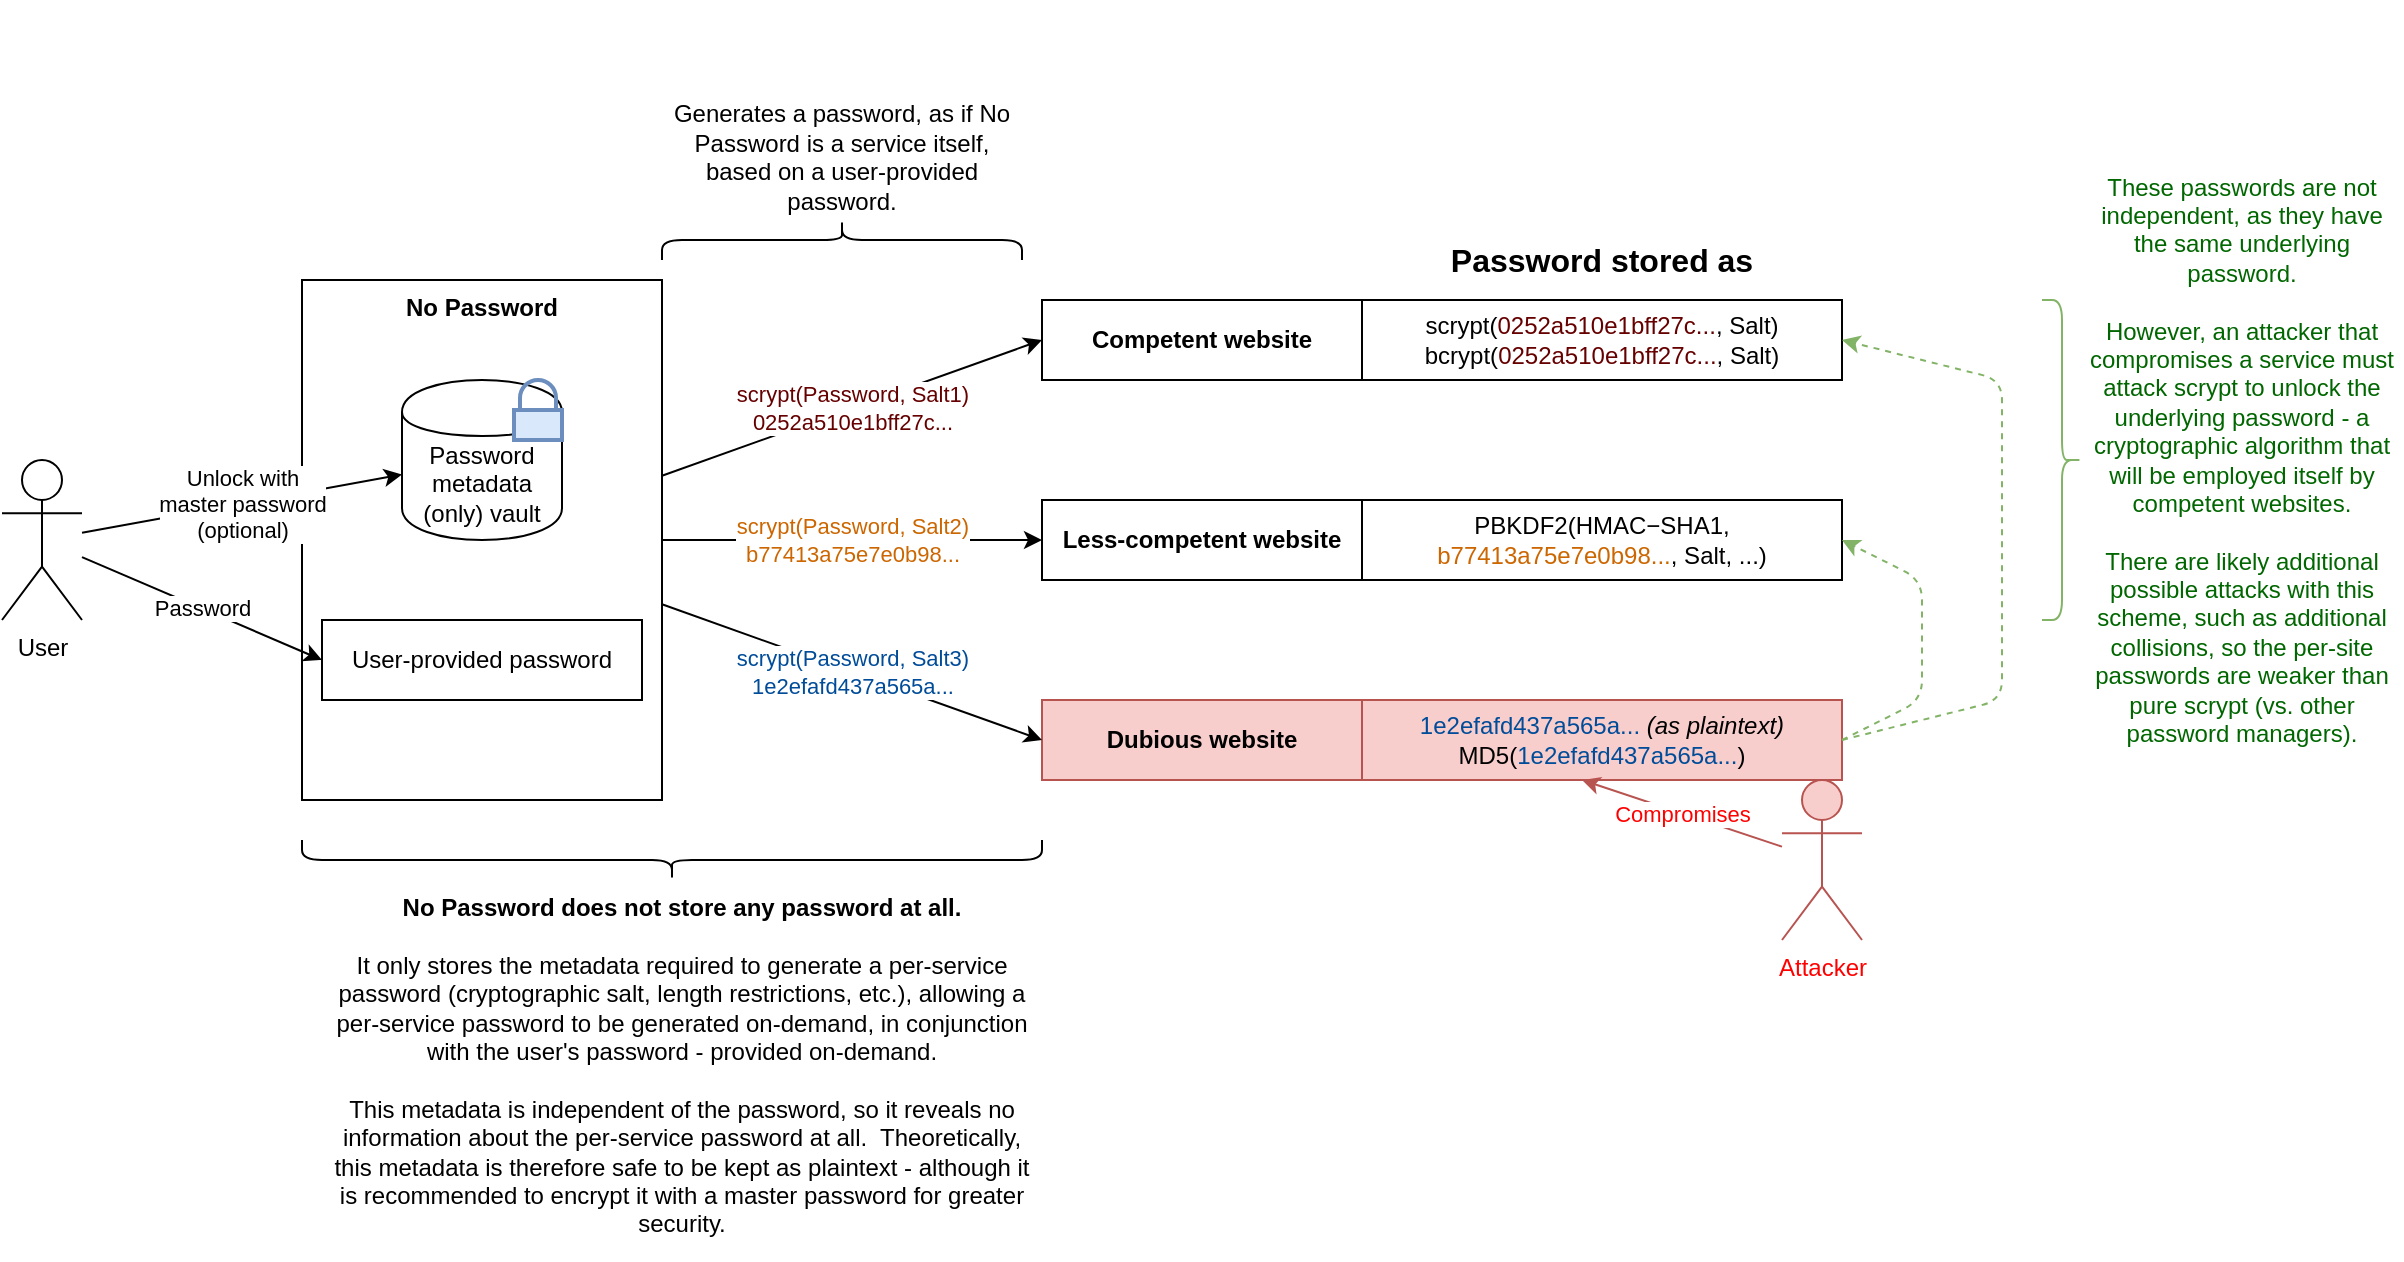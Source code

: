 <mxfile version="13.5.3" type="github">
  <diagram id="1So0yd6fELaQgzVndqCT" name="Page-1">
    <mxGraphModel dx="1422" dy="1681" grid="1" gridSize="10" guides="1" tooltips="1" connect="1" arrows="1" fold="1" page="1" pageScale="1" pageWidth="1100" pageHeight="850" math="0" shadow="0">
      <root>
        <mxCell id="0" />
        <mxCell id="1" parent="0" />
        <mxCell id="RISbmMf-dIWlrckFIFDv-31" value="&lt;b&gt;No Password&lt;/b&gt;" style="rounded=0;whiteSpace=wrap;html=1;verticalAlign=top;" vertex="1" parent="1">
          <mxGeometry x="190" y="110" width="180" height="260" as="geometry" />
        </mxCell>
        <mxCell id="RISbmMf-dIWlrckFIFDv-1" value="" style="rounded=0;whiteSpace=wrap;html=1;align=left;fillColor=#f8cecc;strokeColor=#b85450;" vertex="1" parent="1">
          <mxGeometry x="560" y="320" width="400" height="40" as="geometry" />
        </mxCell>
        <mxCell id="RISbmMf-dIWlrckFIFDv-2" value="" style="rounded=0;whiteSpace=wrap;html=1;align=left;" vertex="1" parent="1">
          <mxGeometry x="560" y="220" width="400" height="40" as="geometry" />
        </mxCell>
        <mxCell id="RISbmMf-dIWlrckFIFDv-3" value="" style="rounded=0;whiteSpace=wrap;html=1;align=left;" vertex="1" parent="1">
          <mxGeometry x="560" y="120" width="400" height="40" as="geometry" />
        </mxCell>
        <mxCell id="RISbmMf-dIWlrckFIFDv-4" value="User" style="shape=umlActor;verticalLabelPosition=bottom;verticalAlign=top;html=1;outlineConnect=0;" vertex="1" parent="1">
          <mxGeometry x="40" y="200" width="40" height="80" as="geometry" />
        </mxCell>
        <mxCell id="RISbmMf-dIWlrckFIFDv-5" value="Competent website" style="rounded=0;whiteSpace=wrap;html=1;" vertex="1" parent="1">
          <mxGeometry x="560" y="120" width="160" height="40" as="geometry" />
        </mxCell>
        <mxCell id="RISbmMf-dIWlrckFIFDv-6" value="Less-competent website" style="rounded=0;whiteSpace=wrap;html=1;" vertex="1" parent="1">
          <mxGeometry x="560" y="220" width="160" height="40" as="geometry" />
        </mxCell>
        <mxCell id="RISbmMf-dIWlrckFIFDv-7" value="Dubious website" style="rounded=0;whiteSpace=wrap;html=1;fontStyle=1;fillColor=#f8cecc;strokeColor=#b85450;" vertex="1" parent="1">
          <mxGeometry x="560" y="320" width="160" height="40" as="geometry" />
        </mxCell>
        <mxCell id="RISbmMf-dIWlrckFIFDv-8" value="&lt;b&gt;&lt;font style=&quot;font-size: 16px&quot;&gt;Password stored as&lt;br&gt;&lt;/font&gt;&lt;/b&gt;" style="text;html=1;strokeColor=none;fillColor=none;align=center;verticalAlign=middle;whiteSpace=wrap;rounded=0;" vertex="1" parent="1">
          <mxGeometry x="720" y="80" width="240" height="40" as="geometry" />
        </mxCell>
        <mxCell id="RISbmMf-dIWlrckFIFDv-9" value="&lt;div&gt;scrypt(&lt;font color=&quot;#660000&quot;&gt;0252a510e1bff27c...&lt;/font&gt;, Salt)&lt;/div&gt;&lt;div&gt;bcrypt(&lt;font color=&quot;#660000&quot;&gt;0252a510e1bff27c...&lt;/font&gt;, Salt)&lt;br&gt;&lt;/div&gt;" style="text;html=1;strokeColor=none;fillColor=none;align=center;verticalAlign=middle;whiteSpace=wrap;rounded=0;" vertex="1" parent="1">
          <mxGeometry x="720" y="120" width="240" height="40" as="geometry" />
        </mxCell>
        <mxCell id="RISbmMf-dIWlrckFIFDv-10" value="PBKDF2(HMAC−SHA1, &lt;font color=&quot;#CC6600&quot;&gt;b77413a75e7e0b98...&lt;/font&gt;, Salt, ...)" style="text;html=1;strokeColor=none;fillColor=none;align=center;verticalAlign=middle;whiteSpace=wrap;rounded=0;" vertex="1" parent="1">
          <mxGeometry x="720" y="220" width="240" height="40" as="geometry" />
        </mxCell>
        <mxCell id="RISbmMf-dIWlrckFIFDv-11" value="&lt;div&gt;&lt;font color=&quot;#004C99&quot;&gt;1e2efafd437a565a... &lt;/font&gt;&lt;i&gt;(as plaintext)&lt;/i&gt;&lt;/div&gt;&lt;div&gt;MD5(&lt;font color=&quot;#004C99&quot;&gt;1e2efafd437a565a...&lt;/font&gt;)&lt;br&gt;&lt;/div&gt;" style="text;html=1;strokeColor=#b85450;fillColor=#f8cecc;align=center;verticalAlign=middle;whiteSpace=wrap;rounded=0;" vertex="1" parent="1">
          <mxGeometry x="720" y="320" width="240" height="40" as="geometry" />
        </mxCell>
        <mxCell id="RISbmMf-dIWlrckFIFDv-12" value="Competent website" style="rounded=0;whiteSpace=wrap;html=1;fontStyle=1" vertex="1" parent="1">
          <mxGeometry x="560" y="120" width="160" height="40" as="geometry" />
        </mxCell>
        <mxCell id="RISbmMf-dIWlrckFIFDv-13" value="Less-competent website" style="rounded=0;whiteSpace=wrap;html=1;fontStyle=1" vertex="1" parent="1">
          <mxGeometry x="560" y="220" width="160" height="40" as="geometry" />
        </mxCell>
        <mxCell id="RISbmMf-dIWlrckFIFDv-14" value="Password metadata (only) vault" style="shape=cylinder;whiteSpace=wrap;html=1;boundedLbl=1;backgroundOutline=1;" vertex="1" parent="1">
          <mxGeometry x="240" y="160" width="80" height="80" as="geometry" />
        </mxCell>
        <mxCell id="RISbmMf-dIWlrckFIFDv-15" value="&lt;div&gt;scrypt(Password, Salt1)&lt;/div&gt;&lt;div&gt;0252a510e1bff27c...&lt;br&gt;&lt;/div&gt;" style="endArrow=classic;html=1;entryX=0;entryY=0.5;entryDx=0;entryDy=0;fontColor=#660000;" edge="1" parent="1" source="RISbmMf-dIWlrckFIFDv-31" target="RISbmMf-dIWlrckFIFDv-12">
          <mxGeometry width="50" height="50" relative="1" as="geometry">
            <mxPoint x="480" y="450" as="sourcePoint" />
            <mxPoint x="530" y="400" as="targetPoint" />
          </mxGeometry>
        </mxCell>
        <mxCell id="RISbmMf-dIWlrckFIFDv-16" value="&lt;div&gt;scrypt(Password, Salt2)&lt;/div&gt;&lt;div&gt;b77413a75e7e0b98...&lt;br&gt;&lt;/div&gt;" style="endArrow=classic;html=1;entryX=0;entryY=0.5;entryDx=0;entryDy=0;fontColor=#CC6600;" edge="1" parent="1" source="RISbmMf-dIWlrckFIFDv-31" target="RISbmMf-dIWlrckFIFDv-13">
          <mxGeometry width="50" height="50" relative="1" as="geometry">
            <mxPoint x="480" y="450" as="sourcePoint" />
            <mxPoint x="530" y="400" as="targetPoint" />
          </mxGeometry>
        </mxCell>
        <mxCell id="RISbmMf-dIWlrckFIFDv-17" value="&lt;div&gt;scrypt(Password, Salt3)&lt;/div&gt;&lt;div&gt;1e2efafd437a565a...&lt;br&gt;&lt;/div&gt;" style="endArrow=classic;html=1;entryX=0;entryY=0.5;entryDx=0;entryDy=0;fontColor=#004C99;" edge="1" parent="1" source="RISbmMf-dIWlrckFIFDv-31" target="RISbmMf-dIWlrckFIFDv-7">
          <mxGeometry width="50" height="50" relative="1" as="geometry">
            <mxPoint x="480" y="450" as="sourcePoint" />
            <mxPoint x="530" y="400" as="targetPoint" />
          </mxGeometry>
        </mxCell>
        <mxCell id="RISbmMf-dIWlrckFIFDv-18" value="&lt;div&gt;Unlock with&lt;/div&gt;&lt;div&gt;master password&lt;/div&gt;&lt;div&gt;(optional)&lt;br&gt;&lt;/div&gt;" style="endArrow=classic;html=1;" edge="1" parent="1" source="RISbmMf-dIWlrckFIFDv-4" target="RISbmMf-dIWlrckFIFDv-14">
          <mxGeometry width="50" height="50" relative="1" as="geometry">
            <mxPoint x="400" y="420" as="sourcePoint" />
            <mxPoint x="450" y="370" as="targetPoint" />
          </mxGeometry>
        </mxCell>
        <mxCell id="RISbmMf-dIWlrckFIFDv-19" value="" style="html=1;verticalLabelPosition=bottom;align=center;labelBackgroundColor=#ffffff;verticalAlign=top;strokeWidth=2;shadow=0;dashed=0;shape=mxgraph.ios7.icons.locked;fillColor=#dae8fc;strokeColor=#6c8ebf;" vertex="1" parent="1">
          <mxGeometry x="296" y="160" width="24" height="30" as="geometry" />
        </mxCell>
        <mxCell id="RISbmMf-dIWlrckFIFDv-20" value="" style="shape=curlyBracket;whiteSpace=wrap;html=1;rounded=1;direction=south;" vertex="1" parent="1">
          <mxGeometry x="370" y="80" width="180" height="20" as="geometry" />
        </mxCell>
        <mxCell id="RISbmMf-dIWlrckFIFDv-21" value="Generates a password, as if No Password is a service itself, based on a user-provided password." style="text;html=1;strokeColor=none;fillColor=none;align=center;verticalAlign=bottom;whiteSpace=wrap;rounded=0;" vertex="1" parent="1">
          <mxGeometry x="370" y="-30" width="180" height="110" as="geometry" />
        </mxCell>
        <mxCell id="RISbmMf-dIWlrckFIFDv-22" value="Attacker" style="shape=umlActor;verticalLabelPosition=bottom;verticalAlign=top;html=1;outlineConnect=0;fillColor=#f8cecc;strokeColor=#b85450;fontColor=#FF0000;" vertex="1" parent="1">
          <mxGeometry x="930" y="360" width="40" height="80" as="geometry" />
        </mxCell>
        <mxCell id="RISbmMf-dIWlrckFIFDv-23" value="Compromises" style="endArrow=classic;html=1;fontColor=#FF0000;fillColor=#f8cecc;strokeColor=#b85450;" edge="1" parent="1" source="RISbmMf-dIWlrckFIFDv-22">
          <mxGeometry width="50" height="50" relative="1" as="geometry">
            <mxPoint x="570" y="360" as="sourcePoint" />
            <mxPoint x="830" y="360" as="targetPoint" />
          </mxGeometry>
        </mxCell>
        <mxCell id="RISbmMf-dIWlrckFIFDv-24" value="" style="endArrow=classic;html=1;fontColor=#FF0000;exitX=1;exitY=0.5;exitDx=0;exitDy=0;entryX=1;entryY=0.5;entryDx=0;entryDy=0;fillColor=#d5e8d4;strokeColor=#82b366;dashed=1;" edge="1" parent="1" source="RISbmMf-dIWlrckFIFDv-11" target="RISbmMf-dIWlrckFIFDv-10">
          <mxGeometry width="50" height="50" relative="1" as="geometry">
            <mxPoint x="1000" y="340" as="sourcePoint" />
            <mxPoint x="1000" y="240" as="targetPoint" />
            <Array as="points">
              <mxPoint x="1000" y="320" />
              <mxPoint x="1000" y="290" />
              <mxPoint x="1000" y="260" />
            </Array>
          </mxGeometry>
        </mxCell>
        <mxCell id="RISbmMf-dIWlrckFIFDv-25" value="" style="endArrow=classic;html=1;fontColor=#FF0000;exitX=1;exitY=0.5;exitDx=0;exitDy=0;entryX=1;entryY=0.5;entryDx=0;entryDy=0;fillColor=#d5e8d4;strokeColor=#82b366;dashed=1;" edge="1" parent="1" target="RISbmMf-dIWlrckFIFDv-9">
          <mxGeometry width="50" height="50" relative="1" as="geometry">
            <mxPoint x="960" y="340" as="sourcePoint" />
            <mxPoint x="960" y="240" as="targetPoint" />
            <Array as="points">
              <mxPoint x="1040" y="320" />
              <mxPoint x="1040" y="290" />
              <mxPoint x="1040" y="160" />
            </Array>
          </mxGeometry>
        </mxCell>
        <mxCell id="RISbmMf-dIWlrckFIFDv-26" value="" style="shape=curlyBracket;whiteSpace=wrap;html=1;rounded=1;direction=west;fillColor=#d5e8d4;strokeColor=#82b366;" vertex="1" parent="1">
          <mxGeometry x="1060" y="120" width="20" height="160" as="geometry" />
        </mxCell>
        <mxCell id="RISbmMf-dIWlrckFIFDv-27" value="&lt;div&gt;These passwords are not independent, as they have the same underlying password.&lt;/div&gt;&lt;div&gt;&lt;br&gt;&lt;/div&gt;&lt;div&gt;However, an attacker that compromises a service must attack scrypt to unlock the underlying password - a cryptographic algorithm that will be employed itself by competent websites.&lt;/div&gt;&lt;div&gt;&lt;br&gt;&lt;/div&gt;&lt;div&gt;There are likely additional possible attacks with this scheme, such as additional collisions, so the per-site passwords are weaker than pure scrypt (vs. other password managers).&lt;br&gt;&lt;/div&gt;" style="text;html=1;strokeColor=none;fillColor=none;align=center;verticalAlign=middle;whiteSpace=wrap;rounded=0;fontColor=#006600;" vertex="1" parent="1">
          <mxGeometry x="1080" y="120" width="160" height="160" as="geometry" />
        </mxCell>
        <mxCell id="RISbmMf-dIWlrckFIFDv-29" value="User-provided password" style="rounded=0;whiteSpace=wrap;html=1;" vertex="1" parent="1">
          <mxGeometry x="200" y="280" width="160" height="40" as="geometry" />
        </mxCell>
        <mxCell id="RISbmMf-dIWlrckFIFDv-30" value="Password" style="endArrow=classic;html=1;entryX=0;entryY=0.5;entryDx=0;entryDy=0;" edge="1" parent="1" source="RISbmMf-dIWlrckFIFDv-4" target="RISbmMf-dIWlrckFIFDv-29">
          <mxGeometry width="50" height="50" relative="1" as="geometry">
            <mxPoint x="590" y="450" as="sourcePoint" />
            <mxPoint x="640" y="400" as="targetPoint" />
          </mxGeometry>
        </mxCell>
        <mxCell id="RISbmMf-dIWlrckFIFDv-32" value="" style="shape=curlyBracket;whiteSpace=wrap;html=1;rounded=1;direction=north;" vertex="1" parent="1">
          <mxGeometry x="190" y="390" width="370" height="20" as="geometry" />
        </mxCell>
        <mxCell id="RISbmMf-dIWlrckFIFDv-33" value="&lt;div&gt;&lt;b&gt;No Password does not store any password at all.&lt;/b&gt;&lt;/div&gt;&lt;div&gt;&lt;br&gt;&lt;/div&gt;&lt;div&gt;It only stores the metadata required to generate a per-service password (cryptographic salt, length restrictions, etc.), allowing a per-service password to be generated on-demand, in conjunction with the user&#39;s password - provided on-demand.&lt;/div&gt;&lt;div&gt;&lt;br&gt;&lt;/div&gt;&lt;div&gt;This metadata is independent of the password, so it reveals no information about the per-service password at all.&amp;nbsp; Theoretically, this metadata is therefore safe to be kept as plaintext - although it is recommended to encrypt it with a master password for greater security.&lt;br&gt;&lt;/div&gt;" style="text;html=1;strokeColor=none;fillColor=none;align=center;verticalAlign=top;whiteSpace=wrap;rounded=0;" vertex="1" parent="1">
          <mxGeometry x="200" y="410" width="360" height="190" as="geometry" />
        </mxCell>
      </root>
    </mxGraphModel>
  </diagram>
</mxfile>
